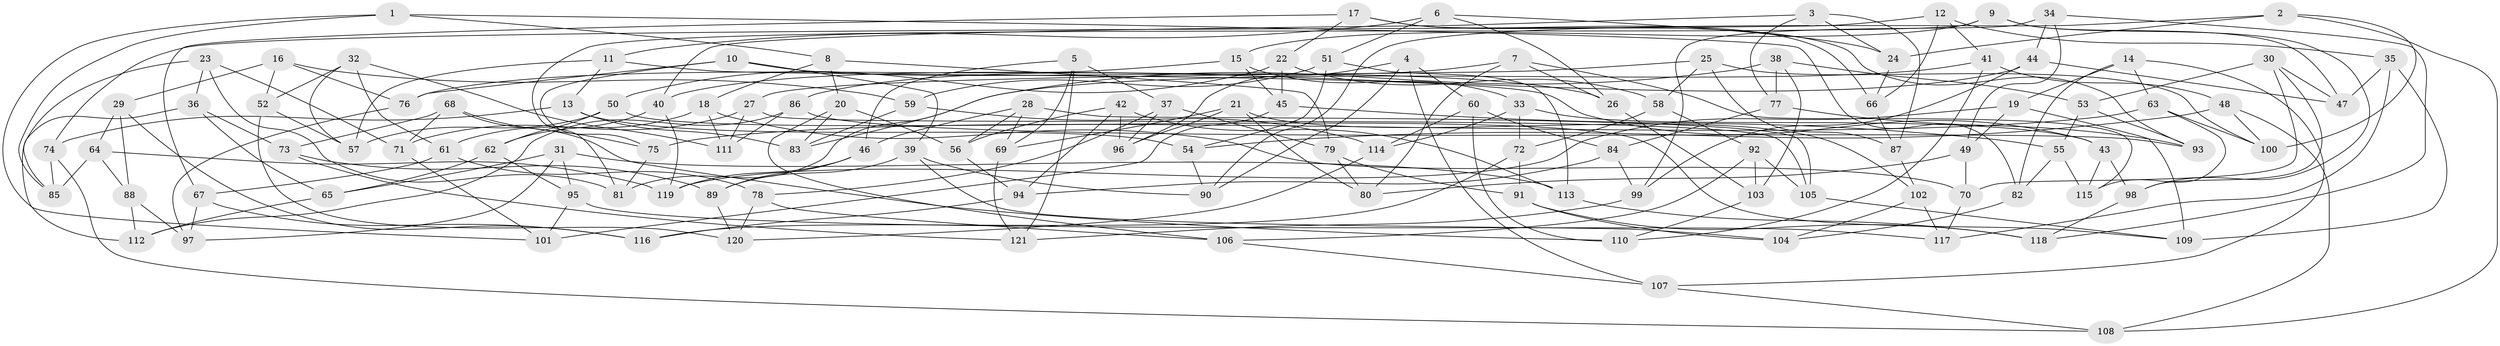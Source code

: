 // Generated by graph-tools (version 1.1) at 2025/03/03/09/25 03:03:05]
// undirected, 121 vertices, 242 edges
graph export_dot {
graph [start="1"]
  node [color=gray90,style=filled];
  1;
  2;
  3;
  4;
  5;
  6;
  7;
  8;
  9;
  10;
  11;
  12;
  13;
  14;
  15;
  16;
  17;
  18;
  19;
  20;
  21;
  22;
  23;
  24;
  25;
  26;
  27;
  28;
  29;
  30;
  31;
  32;
  33;
  34;
  35;
  36;
  37;
  38;
  39;
  40;
  41;
  42;
  43;
  44;
  45;
  46;
  47;
  48;
  49;
  50;
  51;
  52;
  53;
  54;
  55;
  56;
  57;
  58;
  59;
  60;
  61;
  62;
  63;
  64;
  65;
  66;
  67;
  68;
  69;
  70;
  71;
  72;
  73;
  74;
  75;
  76;
  77;
  78;
  79;
  80;
  81;
  82;
  83;
  84;
  85;
  86;
  87;
  88;
  89;
  90;
  91;
  92;
  93;
  94;
  95;
  96;
  97;
  98;
  99;
  100;
  101;
  102;
  103;
  104;
  105;
  106;
  107;
  108;
  109;
  110;
  111;
  112;
  113;
  114;
  115;
  116;
  117;
  118;
  119;
  120;
  121;
  1 -- 101;
  1 -- 82;
  1 -- 85;
  1 -- 8;
  2 -- 24;
  2 -- 100;
  2 -- 90;
  2 -- 108;
  3 -- 24;
  3 -- 77;
  3 -- 87;
  3 -- 40;
  4 -- 60;
  4 -- 107;
  4 -- 96;
  4 -- 90;
  5 -- 37;
  5 -- 69;
  5 -- 46;
  5 -- 121;
  6 -- 26;
  6 -- 51;
  6 -- 24;
  6 -- 11;
  7 -- 80;
  7 -- 26;
  7 -- 115;
  7 -- 40;
  8 -- 18;
  8 -- 79;
  8 -- 20;
  9 -- 47;
  9 -- 98;
  9 -- 81;
  9 -- 15;
  10 -- 75;
  10 -- 26;
  10 -- 76;
  10 -- 39;
  11 -- 57;
  11 -- 13;
  11 -- 43;
  12 -- 74;
  12 -- 66;
  12 -- 35;
  12 -- 41;
  13 -- 74;
  13 -- 83;
  13 -- 54;
  14 -- 63;
  14 -- 19;
  14 -- 82;
  14 -- 107;
  15 -- 33;
  15 -- 76;
  15 -- 45;
  16 -- 76;
  16 -- 29;
  16 -- 52;
  16 -- 59;
  17 -- 22;
  17 -- 93;
  17 -- 67;
  17 -- 66;
  18 -- 111;
  18 -- 61;
  18 -- 70;
  19 -- 119;
  19 -- 109;
  19 -- 49;
  20 -- 83;
  20 -- 56;
  20 -- 106;
  21 -- 102;
  21 -- 80;
  21 -- 96;
  21 -- 69;
  22 -- 50;
  22 -- 58;
  22 -- 45;
  23 -- 81;
  23 -- 36;
  23 -- 85;
  23 -- 71;
  24 -- 66;
  25 -- 27;
  25 -- 87;
  25 -- 100;
  25 -- 58;
  26 -- 103;
  27 -- 111;
  27 -- 71;
  27 -- 105;
  28 -- 105;
  28 -- 69;
  28 -- 46;
  28 -- 56;
  29 -- 116;
  29 -- 64;
  29 -- 88;
  30 -- 47;
  30 -- 98;
  30 -- 53;
  30 -- 70;
  31 -- 113;
  31 -- 95;
  31 -- 97;
  31 -- 65;
  32 -- 61;
  32 -- 111;
  32 -- 57;
  32 -- 52;
  33 -- 72;
  33 -- 114;
  33 -- 43;
  34 -- 99;
  34 -- 118;
  34 -- 44;
  34 -- 49;
  35 -- 47;
  35 -- 117;
  35 -- 109;
  36 -- 112;
  36 -- 65;
  36 -- 73;
  37 -- 78;
  37 -- 79;
  37 -- 96;
  38 -- 77;
  38 -- 103;
  38 -- 53;
  38 -- 81;
  39 -- 90;
  39 -- 89;
  39 -- 104;
  40 -- 62;
  40 -- 119;
  41 -- 110;
  41 -- 83;
  41 -- 48;
  42 -- 94;
  42 -- 113;
  42 -- 96;
  42 -- 56;
  43 -- 115;
  43 -- 98;
  44 -- 86;
  44 -- 99;
  44 -- 47;
  45 -- 101;
  45 -- 55;
  46 -- 89;
  46 -- 119;
  48 -- 54;
  48 -- 108;
  48 -- 100;
  49 -- 70;
  49 -- 80;
  50 -- 109;
  50 -- 62;
  50 -- 57;
  51 -- 59;
  51 -- 54;
  51 -- 113;
  52 -- 57;
  52 -- 120;
  53 -- 55;
  53 -- 93;
  54 -- 90;
  55 -- 115;
  55 -- 82;
  56 -- 94;
  58 -- 72;
  58 -- 92;
  59 -- 83;
  59 -- 114;
  60 -- 114;
  60 -- 110;
  60 -- 84;
  61 -- 67;
  61 -- 78;
  62 -- 65;
  62 -- 95;
  63 -- 75;
  63 -- 100;
  63 -- 115;
  64 -- 85;
  64 -- 119;
  64 -- 88;
  65 -- 112;
  66 -- 87;
  67 -- 116;
  67 -- 97;
  68 -- 73;
  68 -- 75;
  68 -- 110;
  68 -- 71;
  69 -- 121;
  70 -- 117;
  71 -- 101;
  72 -- 116;
  72 -- 91;
  73 -- 89;
  73 -- 121;
  74 -- 85;
  74 -- 108;
  75 -- 81;
  76 -- 97;
  77 -- 93;
  77 -- 84;
  78 -- 120;
  78 -- 106;
  79 -- 80;
  79 -- 91;
  82 -- 104;
  84 -- 94;
  84 -- 99;
  86 -- 93;
  86 -- 112;
  86 -- 111;
  87 -- 102;
  88 -- 112;
  88 -- 97;
  89 -- 120;
  91 -- 104;
  91 -- 118;
  92 -- 105;
  92 -- 106;
  92 -- 103;
  94 -- 116;
  95 -- 101;
  95 -- 117;
  98 -- 118;
  99 -- 121;
  102 -- 104;
  102 -- 117;
  103 -- 110;
  105 -- 109;
  106 -- 107;
  107 -- 108;
  113 -- 118;
  114 -- 120;
}
